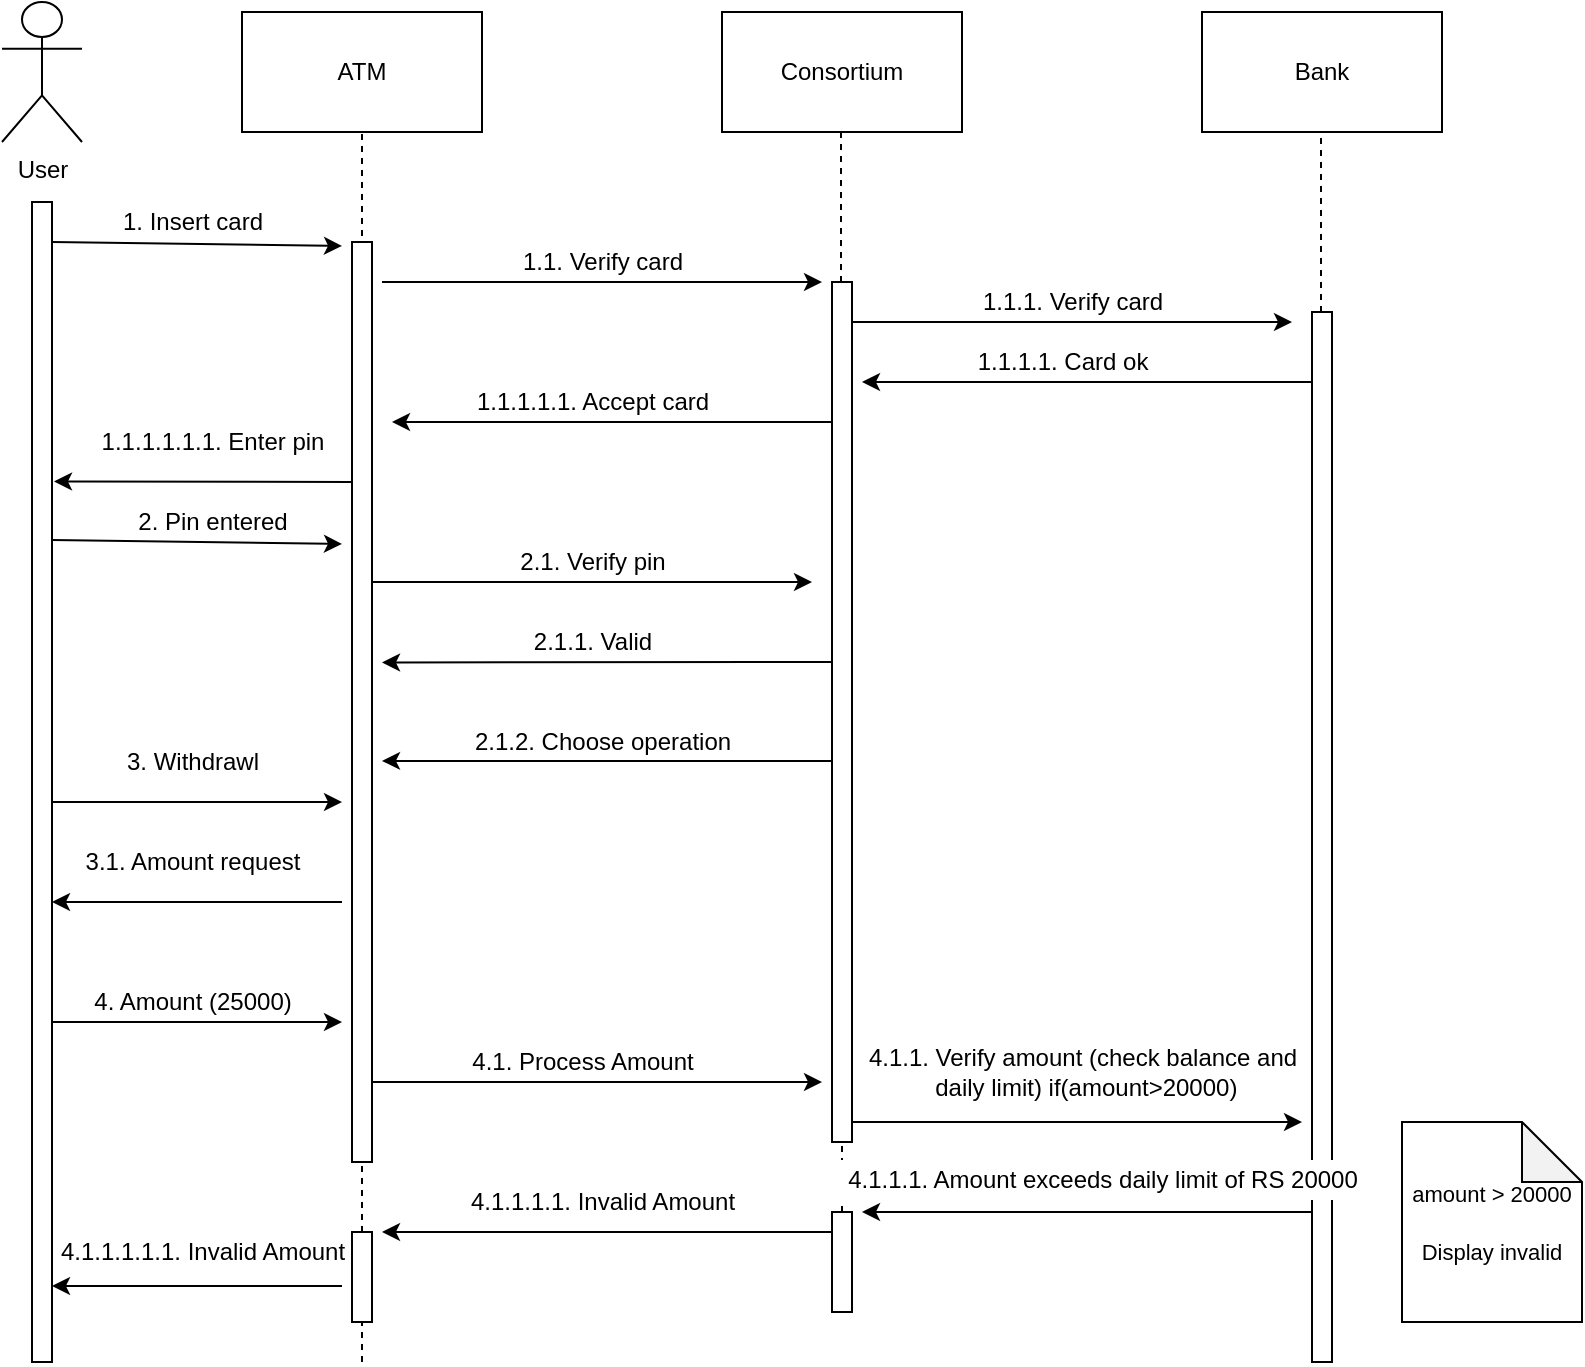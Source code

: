 <mxfile version="13.7.3" type="device"><diagram id="kgpKYQtTHZ0yAKxKKP6v" name="Page-1"><mxGraphModel dx="1416" dy="822" grid="1" gridSize="10" guides="1" tooltips="1" connect="1" arrows="1" fold="1" page="1" pageScale="1" pageWidth="850" pageHeight="1100" math="0" shadow="0"><root><mxCell id="0"/><mxCell id="1" parent="0"/><mxCell id="Am5cunPQyUePF5m_CrwY-24" value="" style="points=[];perimeter=orthogonalPerimeter;rounded=0;shadow=0;strokeWidth=1;" vertex="1" parent="1"><mxGeometry x="695" y="235" width="10" height="525" as="geometry"/></mxCell><mxCell id="Am5cunPQyUePF5m_CrwY-6" value="User" style="shape=umlActor;verticalLabelPosition=bottom;verticalAlign=top;html=1;outlineConnect=0;" vertex="1" parent="1"><mxGeometry x="40" y="80" width="40" height="70" as="geometry"/></mxCell><mxCell id="Am5cunPQyUePF5m_CrwY-7" value="ATM" style="rounded=0;whiteSpace=wrap;html=1;" vertex="1" parent="1"><mxGeometry x="160" y="85" width="120" height="60" as="geometry"/></mxCell><mxCell id="Am5cunPQyUePF5m_CrwY-8" value="Consortium" style="rounded=0;whiteSpace=wrap;html=1;" vertex="1" parent="1"><mxGeometry x="400" y="85" width="120" height="60" as="geometry"/></mxCell><mxCell id="Am5cunPQyUePF5m_CrwY-9" value="Bank" style="rounded=0;whiteSpace=wrap;html=1;" vertex="1" parent="1"><mxGeometry x="640" y="85" width="120" height="60" as="geometry"/></mxCell><mxCell id="Am5cunPQyUePF5m_CrwY-10" value="" style="points=[];perimeter=orthogonalPerimeter;rounded=0;shadow=0;strokeWidth=1;" vertex="1" parent="1"><mxGeometry x="55" y="180" width="10" height="580" as="geometry"/></mxCell><mxCell id="Am5cunPQyUePF5m_CrwY-12" value="" style="endArrow=none;dashed=1;html=1;entryX=0.5;entryY=1;entryDx=0;entryDy=0;" edge="1" parent="1" source="Am5cunPQyUePF5m_CrwY-49" target="Am5cunPQyUePF5m_CrwY-7"><mxGeometry width="50" height="50" relative="1" as="geometry"><mxPoint x="220" y="760" as="sourcePoint"/><mxPoint x="470" y="400" as="targetPoint"/></mxGeometry></mxCell><mxCell id="Am5cunPQyUePF5m_CrwY-13" value="" style="endArrow=none;dashed=1;html=1;entryX=0.5;entryY=1;entryDx=0;entryDy=0;" edge="1" parent="1" source="Am5cunPQyUePF5m_CrwY-22"><mxGeometry width="50" height="50" relative="1" as="geometry"><mxPoint x="459.5" y="760" as="sourcePoint"/><mxPoint x="459.5" y="145" as="targetPoint"/></mxGeometry></mxCell><mxCell id="Am5cunPQyUePF5m_CrwY-14" value="" style="endArrow=none;dashed=1;html=1;entryX=0.5;entryY=1;entryDx=0;entryDy=0;" edge="1" parent="1" source="Am5cunPQyUePF5m_CrwY-24"><mxGeometry width="50" height="50" relative="1" as="geometry"><mxPoint x="699.5" y="760" as="sourcePoint"/><mxPoint x="699.5" y="145" as="targetPoint"/></mxGeometry></mxCell><mxCell id="Am5cunPQyUePF5m_CrwY-15" value="" style="points=[];perimeter=orthogonalPerimeter;rounded=0;shadow=0;strokeWidth=1;" vertex="1" parent="1"><mxGeometry x="215" y="200" width="10" height="460" as="geometry"/></mxCell><mxCell id="Am5cunPQyUePF5m_CrwY-16" value="" style="endArrow=classic;html=1;" edge="1" parent="1"><mxGeometry width="50" height="50" relative="1" as="geometry"><mxPoint x="65" y="200" as="sourcePoint"/><mxPoint x="210" y="202" as="targetPoint"/></mxGeometry></mxCell><mxCell id="Am5cunPQyUePF5m_CrwY-17" value="1. Insert card" style="text;html=1;align=center;verticalAlign=middle;resizable=0;points=[];autosize=1;" vertex="1" parent="1"><mxGeometry x="90" y="180" width="90" height="20" as="geometry"/></mxCell><mxCell id="Am5cunPQyUePF5m_CrwY-18" value="" style="endArrow=classic;html=1;entryX=1.1;entryY=0.172;entryDx=0;entryDy=0;entryPerimeter=0;" edge="1" parent="1"><mxGeometry width="50" height="50" relative="1" as="geometry"><mxPoint x="215" y="320" as="sourcePoint"/><mxPoint x="66" y="319.76" as="targetPoint"/></mxGeometry></mxCell><mxCell id="Am5cunPQyUePF5m_CrwY-19" value="1.1.1.1.1.1. Enter pin" style="text;html=1;align=center;verticalAlign=middle;resizable=0;points=[];autosize=1;" vertex="1" parent="1"><mxGeometry x="80" y="290" width="130" height="20" as="geometry"/></mxCell><mxCell id="Am5cunPQyUePF5m_CrwY-20" value="" style="endArrow=classic;html=1;" edge="1" parent="1"><mxGeometry width="50" height="50" relative="1" as="geometry"><mxPoint x="65" y="349" as="sourcePoint"/><mxPoint x="210" y="351" as="targetPoint"/></mxGeometry></mxCell><mxCell id="Am5cunPQyUePF5m_CrwY-21" value="2. Pin entered" style="text;html=1;align=center;verticalAlign=middle;resizable=0;points=[];autosize=1;" vertex="1" parent="1"><mxGeometry x="100" y="330" width="90" height="20" as="geometry"/></mxCell><mxCell id="Am5cunPQyUePF5m_CrwY-22" value="" style="points=[];perimeter=orthogonalPerimeter;rounded=0;shadow=0;strokeWidth=1;" vertex="1" parent="1"><mxGeometry x="455" y="220" width="10" height="430" as="geometry"/></mxCell><mxCell id="Am5cunPQyUePF5m_CrwY-23" value="" style="endArrow=none;dashed=1;html=1;entryX=0.5;entryY=1;entryDx=0;entryDy=0;" edge="1" parent="1" source="Am5cunPQyUePF5m_CrwY-53" target="Am5cunPQyUePF5m_CrwY-22"><mxGeometry width="50" height="50" relative="1" as="geometry"><mxPoint x="459.5" y="760" as="sourcePoint"/><mxPoint x="459.5" y="145" as="targetPoint"/></mxGeometry></mxCell><mxCell id="Am5cunPQyUePF5m_CrwY-25" value="" style="endArrow=none;dashed=1;html=1;entryX=0.5;entryY=1;entryDx=0;entryDy=0;" edge="1" parent="1" target="Am5cunPQyUePF5m_CrwY-24"><mxGeometry width="50" height="50" relative="1" as="geometry"><mxPoint x="699.5" y="760" as="sourcePoint"/><mxPoint x="699.5" y="145" as="targetPoint"/></mxGeometry></mxCell><mxCell id="Am5cunPQyUePF5m_CrwY-30" value="" style="endArrow=classic;html=1;" edge="1" parent="1"><mxGeometry width="50" height="50" relative="1" as="geometry"><mxPoint x="230" y="220" as="sourcePoint"/><mxPoint x="450" y="220" as="targetPoint"/></mxGeometry></mxCell><mxCell id="Am5cunPQyUePF5m_CrwY-31" value="1.1. Verify card" style="text;html=1;align=center;verticalAlign=middle;resizable=0;points=[];autosize=1;" vertex="1" parent="1"><mxGeometry x="290" y="200" width="100" height="20" as="geometry"/></mxCell><mxCell id="Am5cunPQyUePF5m_CrwY-32" value="" style="endArrow=classic;html=1;" edge="1" parent="1"><mxGeometry width="50" height="50" relative="1" as="geometry"><mxPoint x="455" y="290" as="sourcePoint"/><mxPoint x="235" y="290" as="targetPoint"/></mxGeometry></mxCell><mxCell id="Am5cunPQyUePF5m_CrwY-33" value="1.1.1.1.1. Accept card" style="text;html=1;align=center;verticalAlign=middle;resizable=0;points=[];autosize=1;" vertex="1" parent="1"><mxGeometry x="270" y="270" width="130" height="20" as="geometry"/></mxCell><mxCell id="Am5cunPQyUePF5m_CrwY-35" value="" style="endArrow=classic;html=1;" edge="1" parent="1"><mxGeometry width="50" height="50" relative="1" as="geometry"><mxPoint x="225" y="370" as="sourcePoint"/><mxPoint x="445" y="370" as="targetPoint"/></mxGeometry></mxCell><mxCell id="Am5cunPQyUePF5m_CrwY-36" value="" style="endArrow=classic;html=1;entryX=1.5;entryY=0.457;entryDx=0;entryDy=0;entryPerimeter=0;" edge="1" parent="1" target="Am5cunPQyUePF5m_CrwY-15"><mxGeometry width="50" height="50" relative="1" as="geometry"><mxPoint x="455" y="410" as="sourcePoint"/><mxPoint x="235" y="410" as="targetPoint"/></mxGeometry></mxCell><mxCell id="Am5cunPQyUePF5m_CrwY-37" value="2.1. Verify pin" style="text;html=1;align=center;verticalAlign=middle;resizable=0;points=[];autosize=1;" vertex="1" parent="1"><mxGeometry x="290" y="350" width="90" height="20" as="geometry"/></mxCell><mxCell id="Am5cunPQyUePF5m_CrwY-38" value="2.1.1. Valid" style="text;html=1;align=center;verticalAlign=middle;resizable=0;points=[];autosize=1;" vertex="1" parent="1"><mxGeometry x="300" y="390" width="70" height="20" as="geometry"/></mxCell><mxCell id="Am5cunPQyUePF5m_CrwY-39" value="" style="endArrow=classic;html=1;entryX=1.5;entryY=0.564;entryDx=0;entryDy=0;entryPerimeter=0;" edge="1" parent="1" target="Am5cunPQyUePF5m_CrwY-15"><mxGeometry width="50" height="50" relative="1" as="geometry"><mxPoint x="455" y="459.5" as="sourcePoint"/><mxPoint x="235" y="459.5" as="targetPoint"/></mxGeometry></mxCell><mxCell id="Am5cunPQyUePF5m_CrwY-40" value="2.1.2. Choose operation" style="text;html=1;align=center;verticalAlign=middle;resizable=0;points=[];autosize=1;" vertex="1" parent="1"><mxGeometry x="270" y="440" width="140" height="20" as="geometry"/></mxCell><mxCell id="Am5cunPQyUePF5m_CrwY-41" value="" style="endArrow=classic;html=1;" edge="1" parent="1"><mxGeometry width="50" height="50" relative="1" as="geometry"><mxPoint x="65" y="480" as="sourcePoint"/><mxPoint x="210" y="480" as="targetPoint"/></mxGeometry></mxCell><mxCell id="Am5cunPQyUePF5m_CrwY-42" value="" style="endArrow=classic;html=1;" edge="1" parent="1"><mxGeometry width="50" height="50" relative="1" as="geometry"><mxPoint x="210" y="530" as="sourcePoint"/><mxPoint x="65" y="530" as="targetPoint"/></mxGeometry></mxCell><mxCell id="Am5cunPQyUePF5m_CrwY-43" value="3. Withdrawl" style="text;html=1;align=center;verticalAlign=middle;resizable=0;points=[];autosize=1;" vertex="1" parent="1"><mxGeometry x="95" y="450" width="80" height="20" as="geometry"/></mxCell><mxCell id="Am5cunPQyUePF5m_CrwY-44" value="3.1. Amount request" style="text;html=1;align=center;verticalAlign=middle;resizable=0;points=[];autosize=1;" vertex="1" parent="1"><mxGeometry x="75" y="500" width="120" height="20" as="geometry"/></mxCell><mxCell id="Am5cunPQyUePF5m_CrwY-45" value="" style="endArrow=classic;html=1;" edge="1" parent="1"><mxGeometry width="50" height="50" relative="1" as="geometry"><mxPoint x="65" y="590" as="sourcePoint"/><mxPoint x="210" y="590" as="targetPoint"/></mxGeometry></mxCell><mxCell id="Am5cunPQyUePF5m_CrwY-46" value="4. Amount (25000)" style="text;html=1;align=center;verticalAlign=middle;resizable=0;points=[];autosize=1;" vertex="1" parent="1"><mxGeometry x="80" y="570" width="110" height="20" as="geometry"/></mxCell><mxCell id="Am5cunPQyUePF5m_CrwY-47" value="" style="endArrow=classic;html=1;" edge="1" parent="1"><mxGeometry width="50" height="50" relative="1" as="geometry"><mxPoint x="225" y="620" as="sourcePoint"/><mxPoint x="450" y="620" as="targetPoint"/></mxGeometry></mxCell><mxCell id="Am5cunPQyUePF5m_CrwY-48" value="4.1. Process Amount" style="text;html=1;align=center;verticalAlign=middle;resizable=0;points=[];autosize=1;" vertex="1" parent="1"><mxGeometry x="265" y="600" width="130" height="20" as="geometry"/></mxCell><mxCell id="Am5cunPQyUePF5m_CrwY-49" value="" style="points=[];perimeter=orthogonalPerimeter;rounded=0;shadow=0;strokeWidth=1;" vertex="1" parent="1"><mxGeometry x="215" y="695" width="10" height="45" as="geometry"/></mxCell><mxCell id="Am5cunPQyUePF5m_CrwY-50" value="" style="endArrow=none;dashed=1;html=1;entryX=0.5;entryY=1;entryDx=0;entryDy=0;" edge="1" parent="1" target="Am5cunPQyUePF5m_CrwY-49"><mxGeometry width="50" height="50" relative="1" as="geometry"><mxPoint x="220" y="760" as="sourcePoint"/><mxPoint x="220" y="145" as="targetPoint"/></mxGeometry></mxCell><mxCell id="Am5cunPQyUePF5m_CrwY-52" value="" style="endArrow=classic;html=1;entryX=1.5;entryY=0;entryDx=0;entryDy=0;entryPerimeter=0;" edge="1" parent="1" target="Am5cunPQyUePF5m_CrwY-49"><mxGeometry width="50" height="50" relative="1" as="geometry"><mxPoint x="455" y="695" as="sourcePoint"/><mxPoint x="235" y="695" as="targetPoint"/></mxGeometry></mxCell><mxCell id="Am5cunPQyUePF5m_CrwY-53" value="" style="points=[];perimeter=orthogonalPerimeter;rounded=0;shadow=0;strokeWidth=1;" vertex="1" parent="1"><mxGeometry x="455" y="685" width="10" height="50" as="geometry"/></mxCell><mxCell id="Am5cunPQyUePF5m_CrwY-54" value="" style="endArrow=none;dashed=1;html=1;entryX=0.5;entryY=1;entryDx=0;entryDy=0;" edge="1" parent="1" target="Am5cunPQyUePF5m_CrwY-53"><mxGeometry width="50" height="50" relative="1" as="geometry"><mxPoint x="460" y="735" as="sourcePoint"/><mxPoint x="460" y="650" as="targetPoint"/></mxGeometry></mxCell><mxCell id="Am5cunPQyUePF5m_CrwY-55" value="4.1.1.1.1. Invalid Amount" style="text;html=1;align=center;verticalAlign=middle;resizable=0;points=[];autosize=1;" vertex="1" parent="1"><mxGeometry x="265" y="670" width="150" height="20" as="geometry"/></mxCell><mxCell id="Am5cunPQyUePF5m_CrwY-56" value="" style="endArrow=classic;html=1;entryX=1.5;entryY=0;entryDx=0;entryDy=0;entryPerimeter=0;" edge="1" parent="1"><mxGeometry width="50" height="50" relative="1" as="geometry"><mxPoint x="210" y="722" as="sourcePoint"/><mxPoint x="65" y="722" as="targetPoint"/></mxGeometry></mxCell><mxCell id="Am5cunPQyUePF5m_CrwY-57" value="4.1.1.1.1.1. Invalid Amount" style="text;html=1;align=center;verticalAlign=middle;resizable=0;points=[];autosize=1;" vertex="1" parent="1"><mxGeometry x="60" y="695" width="160" height="20" as="geometry"/></mxCell><mxCell id="Am5cunPQyUePF5m_CrwY-58" value="" style="endArrow=classic;html=1;entryX=1.5;entryY=0;entryDx=0;entryDy=0;entryPerimeter=0;" edge="1" parent="1"><mxGeometry width="50" height="50" relative="1" as="geometry"><mxPoint x="695" y="685" as="sourcePoint"/><mxPoint x="470" y="685" as="targetPoint"/></mxGeometry></mxCell><mxCell id="Am5cunPQyUePF5m_CrwY-59" value="4.1.1.1. Amount exceeds daily limit of RS 20000" style="text;html=1;align=center;verticalAlign=middle;resizable=0;points=[];autosize=1;fillColor=#ffffff;" vertex="1" parent="1"><mxGeometry x="455" y="659" width="270" height="20" as="geometry"/></mxCell><mxCell id="Am5cunPQyUePF5m_CrwY-60" value="" style="endArrow=classic;html=1;" edge="1" parent="1"><mxGeometry width="50" height="50" relative="1" as="geometry"><mxPoint x="465" y="240" as="sourcePoint"/><mxPoint x="685" y="240" as="targetPoint"/></mxGeometry></mxCell><mxCell id="Am5cunPQyUePF5m_CrwY-61" value="1.1.1. Verify card" style="text;html=1;align=center;verticalAlign=middle;resizable=0;points=[];autosize=1;" vertex="1" parent="1"><mxGeometry x="520" y="220" width="110" height="20" as="geometry"/></mxCell><mxCell id="Am5cunPQyUePF5m_CrwY-62" value="" style="endArrow=classic;html=1;" edge="1" parent="1"><mxGeometry width="50" height="50" relative="1" as="geometry"><mxPoint x="695" y="270" as="sourcePoint"/><mxPoint x="470" y="270" as="targetPoint"/></mxGeometry></mxCell><mxCell id="Am5cunPQyUePF5m_CrwY-63" value="1.1.1.1. Card ok" style="text;html=1;align=center;verticalAlign=middle;resizable=0;points=[];autosize=1;" vertex="1" parent="1"><mxGeometry x="520" y="250" width="100" height="20" as="geometry"/></mxCell><mxCell id="Am5cunPQyUePF5m_CrwY-66" value="" style="endArrow=classic;html=1;" edge="1" parent="1"><mxGeometry width="50" height="50" relative="1" as="geometry"><mxPoint x="465" y="640" as="sourcePoint"/><mxPoint x="690" y="640" as="targetPoint"/></mxGeometry></mxCell><mxCell id="Am5cunPQyUePF5m_CrwY-67" value="4.1.1. Verify amount (check balance and&lt;br&gt;&amp;nbsp;daily limit) if(amount&amp;gt;20000)" style="text;html=1;align=center;verticalAlign=middle;resizable=0;points=[];autosize=1;" vertex="1" parent="1"><mxGeometry x="465" y="600" width="230" height="30" as="geometry"/></mxCell><mxCell id="Am5cunPQyUePF5m_CrwY-68" value="&lt;font style=&quot;font-size: 11px&quot;&gt;amount &amp;gt; 20000&lt;br&gt;&lt;br&gt;Display invalid&lt;/font&gt;" style="shape=note;whiteSpace=wrap;html=1;backgroundOutline=1;darkOpacity=0.05;fillColor=#ffffff;" vertex="1" parent="1"><mxGeometry x="740" y="640" width="90" height="100" as="geometry"/></mxCell></root></mxGraphModel></diagram></mxfile>